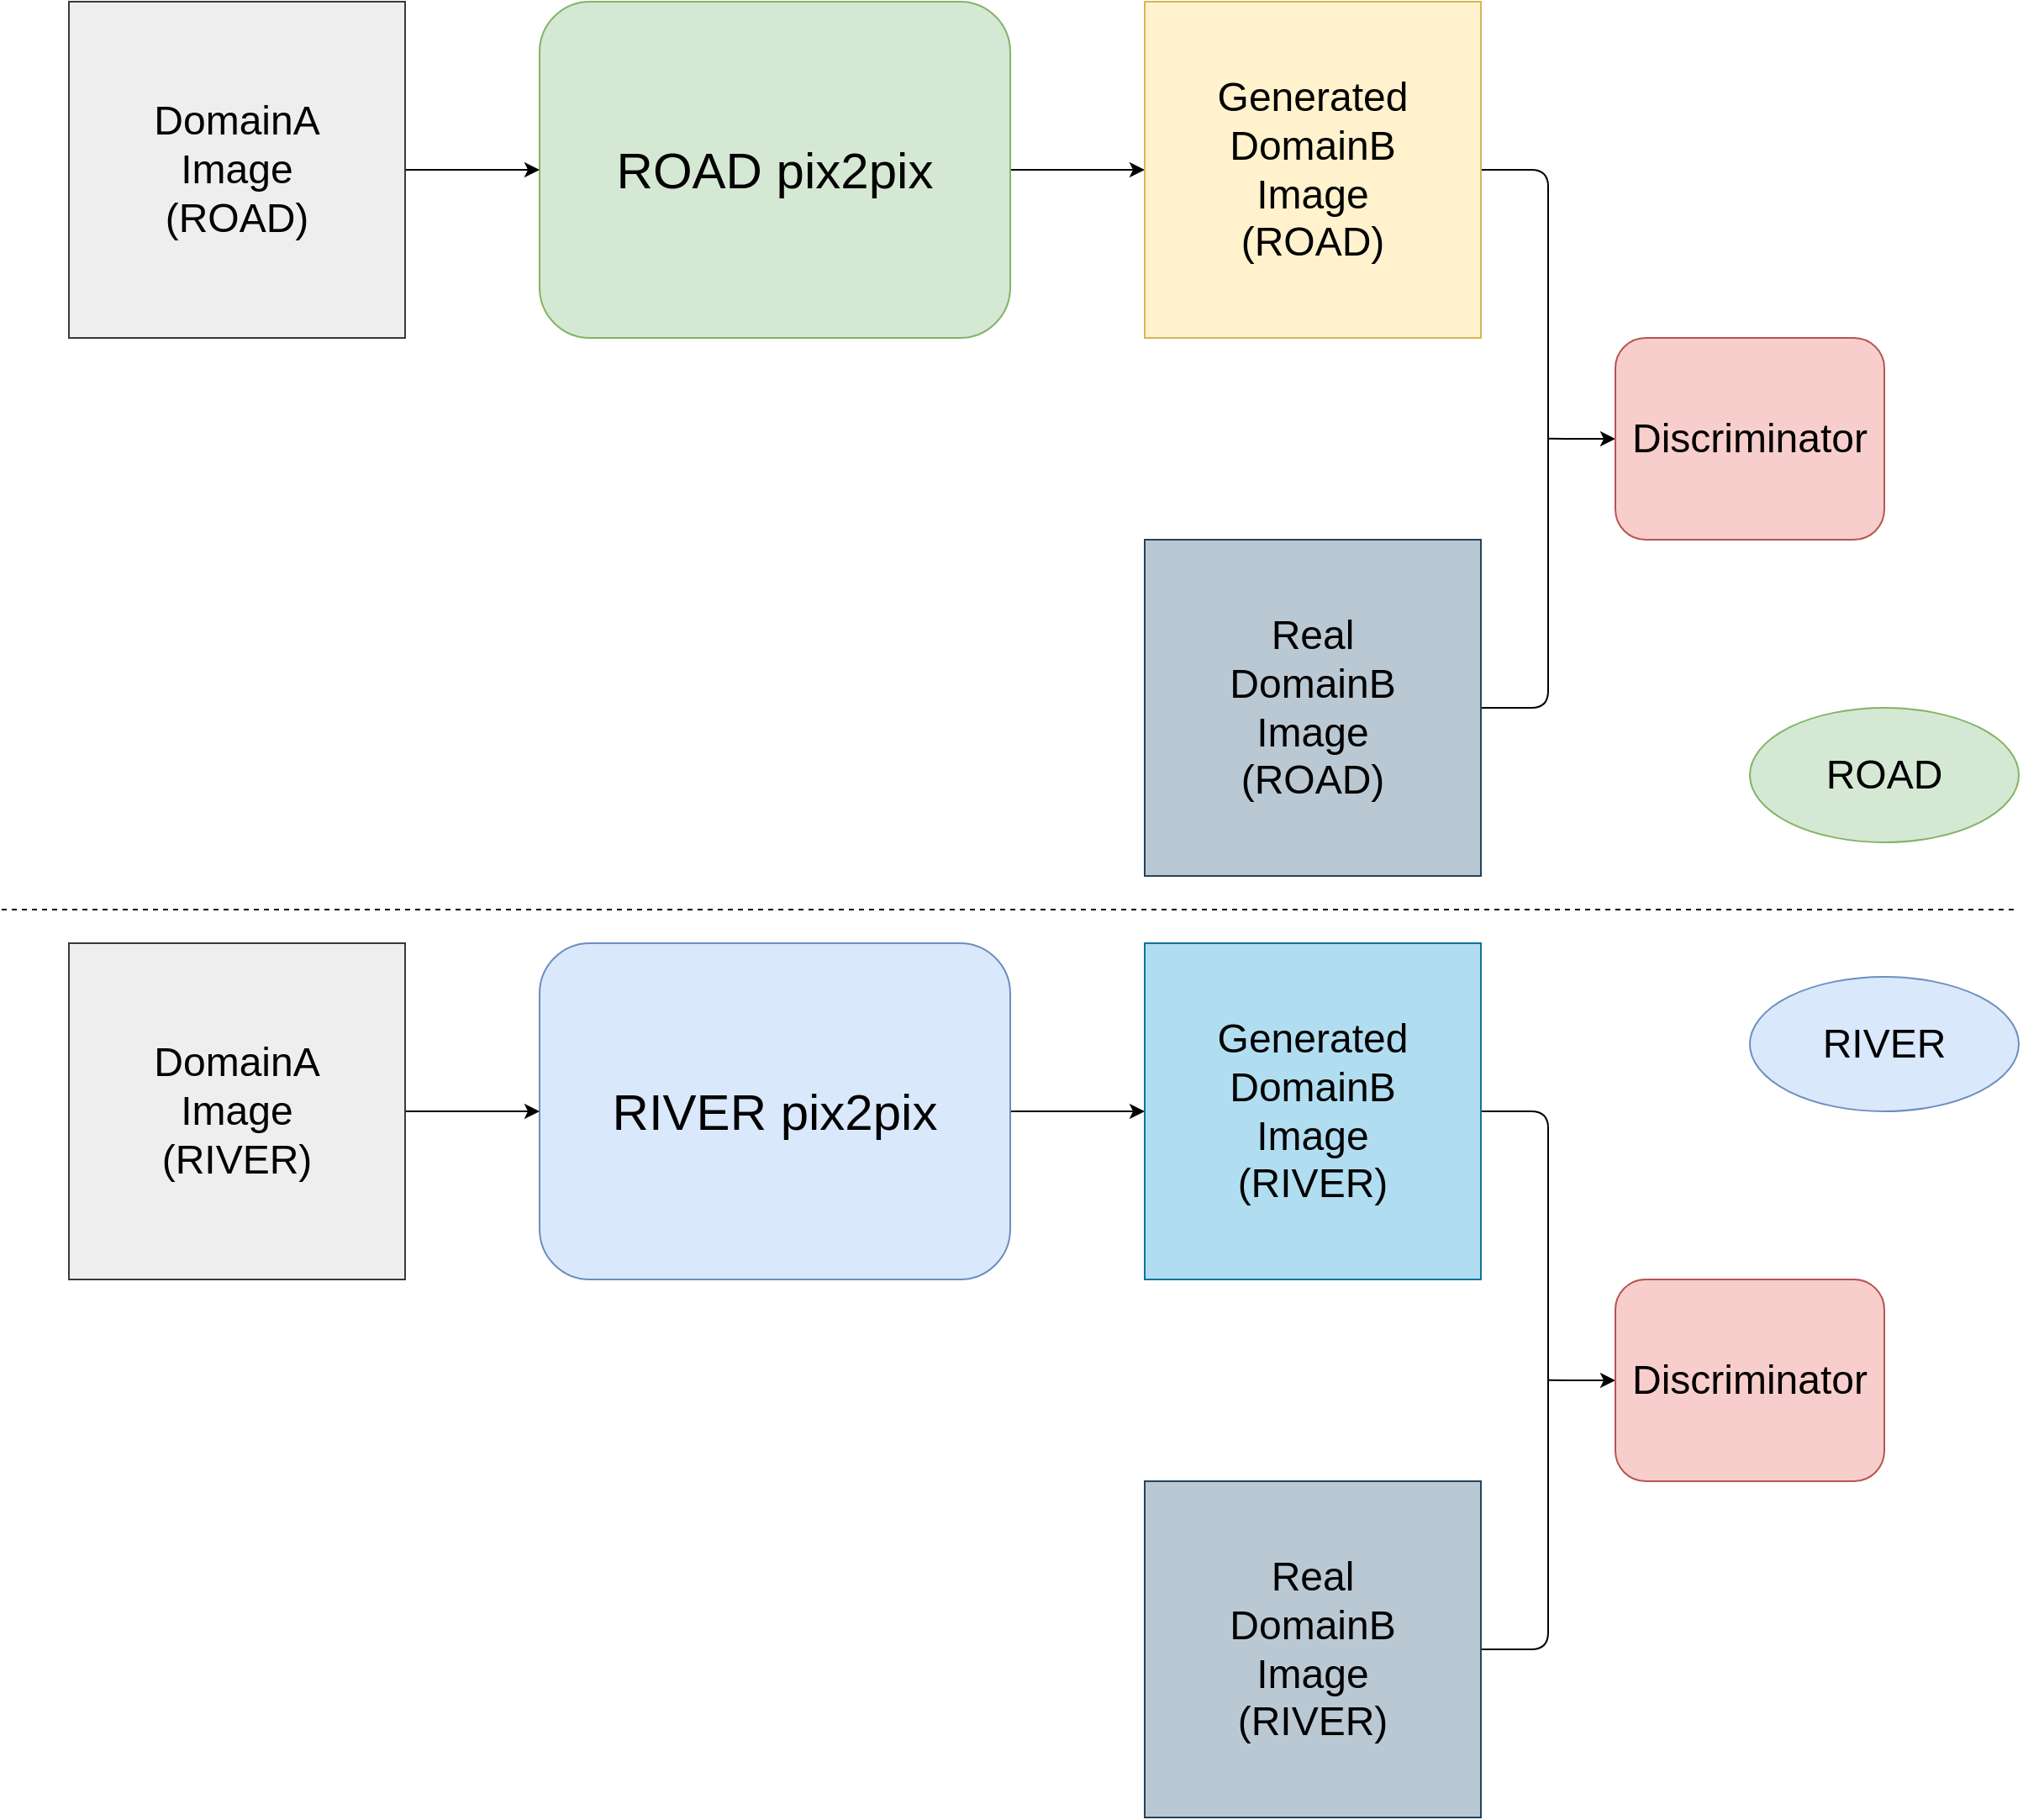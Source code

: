 <mxfile>
    <diagram id="oj01yfjUfmiqW-biaFMn" name="Page-1">
        <mxGraphModel dx="1248" dy="800" grid="1" gridSize="10" guides="1" tooltips="1" connect="1" arrows="1" fold="1" page="1" pageScale="1" pageWidth="827" pageHeight="1169" math="0" shadow="0">
            <root>
                <mxCell id="0"/>
                <mxCell id="1" parent="0"/>
                <mxCell id="6" style="edgeStyle=none;html=1;exitX=1;exitY=0.5;exitDx=0;exitDy=0;entryX=0;entryY=0.5;entryDx=0;entryDy=0;fontSize=24;shadow=0;" parent="1" source="2" target="5" edge="1">
                    <mxGeometry relative="1" as="geometry"/>
                </mxCell>
                <mxCell id="2" value="&lt;font style=&quot;font-size: 30px;&quot;&gt;ROAD pix2pix&lt;/font&gt;" style="rounded=1;whiteSpace=wrap;html=1;fillColor=#d5e8d4;strokeColor=#82b366;shadow=0;" parent="1" vertex="1">
                    <mxGeometry x="320" y="40" width="280" height="200" as="geometry"/>
                </mxCell>
                <mxCell id="4" style="edgeStyle=none;html=1;exitX=1;exitY=0.5;exitDx=0;exitDy=0;entryX=0;entryY=0.5;entryDx=0;entryDy=0;fontSize=24;shadow=0;" parent="1" source="3" target="2" edge="1">
                    <mxGeometry relative="1" as="geometry"/>
                </mxCell>
                <mxCell id="3" value="DomainA&lt;br&gt;Image&lt;br&gt;(ROAD)" style="whiteSpace=wrap;html=1;aspect=fixed;fontSize=24;fillColor=#eeeeee;strokeColor=#36393d;shadow=0;" parent="1" vertex="1">
                    <mxGeometry x="40" y="40" width="200" height="200" as="geometry"/>
                </mxCell>
                <mxCell id="9" style="edgeStyle=orthogonalEdgeStyle;html=1;exitX=1;exitY=0.5;exitDx=0;exitDy=0;entryX=1;entryY=0.5;entryDx=0;entryDy=0;fontSize=24;startArrow=none;startFill=0;shadow=0;endArrow=none;endFill=0;" parent="1" source="5" target="7" edge="1">
                    <mxGeometry relative="1" as="geometry">
                        <Array as="points">
                            <mxPoint x="920" y="140"/>
                            <mxPoint x="920" y="460"/>
                        </Array>
                    </mxGeometry>
                </mxCell>
                <mxCell id="5" value="Generated&lt;br&gt;DomainB&lt;br&gt;Image&lt;br&gt;(ROAD)" style="whiteSpace=wrap;html=1;aspect=fixed;fontSize=24;fillColor=#fff2cc;strokeColor=#d6b656;shadow=0;" parent="1" vertex="1">
                    <mxGeometry x="680" y="40" width="200" height="200" as="geometry"/>
                </mxCell>
                <mxCell id="7" value="Real&lt;br&gt;DomainB&lt;br&gt;Image&lt;br&gt;(ROAD)" style="whiteSpace=wrap;html=1;aspect=fixed;fontSize=24;fillColor=#bac8d3;strokeColor=#23445d;shadow=0;" parent="1" vertex="1">
                    <mxGeometry x="680" y="360" width="200" height="200" as="geometry"/>
                </mxCell>
                <mxCell id="18" style="edgeStyle=orthogonalEdgeStyle;html=1;exitX=0;exitY=0.5;exitDx=0;exitDy=0;shadow=0;fontSize=24;startArrow=classic;startFill=1;endArrow=none;endFill=0;" parent="1" source="16" edge="1">
                    <mxGeometry relative="1" as="geometry">
                        <mxPoint x="920" y="299.909" as="targetPoint"/>
                    </mxGeometry>
                </mxCell>
                <mxCell id="16" value="Discriminator" style="rounded=1;whiteSpace=wrap;html=1;shadow=0;fontSize=24;fillColor=#f8cecc;strokeColor=#b85450;align=center;" parent="1" vertex="1">
                    <mxGeometry x="960" y="240" width="160" height="120" as="geometry"/>
                </mxCell>
                <mxCell id="19" style="edgeStyle=none;html=1;exitX=1;exitY=0.5;exitDx=0;exitDy=0;entryX=0;entryY=0.5;entryDx=0;entryDy=0;fontSize=24;shadow=0;" edge="1" source="20" target="24" parent="1">
                    <mxGeometry relative="1" as="geometry"/>
                </mxCell>
                <mxCell id="20" value="&lt;font style=&quot;font-size: 30px;&quot;&gt;RIVER pix2pix&lt;/font&gt;" style="rounded=1;whiteSpace=wrap;html=1;fillColor=#dae8fc;strokeColor=#6c8ebf;shadow=0;" vertex="1" parent="1">
                    <mxGeometry x="320" y="600" width="280" height="200" as="geometry"/>
                </mxCell>
                <mxCell id="21" style="edgeStyle=none;html=1;exitX=1;exitY=0.5;exitDx=0;exitDy=0;entryX=0;entryY=0.5;entryDx=0;entryDy=0;fontSize=24;shadow=0;" edge="1" source="22" target="20" parent="1">
                    <mxGeometry relative="1" as="geometry"/>
                </mxCell>
                <mxCell id="22" value="DomainA&lt;br&gt;Image&lt;br&gt;(RIVER)" style="whiteSpace=wrap;html=1;aspect=fixed;fontSize=24;fillColor=#eeeeee;strokeColor=#36393d;shadow=0;" vertex="1" parent="1">
                    <mxGeometry x="40" y="600" width="200" height="200" as="geometry"/>
                </mxCell>
                <mxCell id="23" style="edgeStyle=orthogonalEdgeStyle;html=1;exitX=1;exitY=0.5;exitDx=0;exitDy=0;entryX=1;entryY=0.5;entryDx=0;entryDy=0;fontSize=24;startArrow=none;startFill=0;shadow=0;endArrow=none;endFill=0;" edge="1" source="24" target="25" parent="1">
                    <mxGeometry relative="1" as="geometry">
                        <Array as="points">
                            <mxPoint x="920" y="700"/>
                            <mxPoint x="920" y="1020"/>
                        </Array>
                    </mxGeometry>
                </mxCell>
                <mxCell id="24" value="Generated&lt;br&gt;DomainB&lt;br&gt;Image&lt;br&gt;(RIVER)" style="whiteSpace=wrap;html=1;aspect=fixed;fontSize=24;fillColor=#b1ddf0;strokeColor=#10739e;shadow=0;" vertex="1" parent="1">
                    <mxGeometry x="680" y="600" width="200" height="200" as="geometry"/>
                </mxCell>
                <mxCell id="25" value="Real&lt;br&gt;DomainB&lt;br&gt;Image&lt;br&gt;(RIVER)" style="whiteSpace=wrap;html=1;aspect=fixed;fontSize=24;fillColor=#bac8d3;strokeColor=#23445d;shadow=0;" vertex="1" parent="1">
                    <mxGeometry x="680" y="920" width="200" height="200" as="geometry"/>
                </mxCell>
                <mxCell id="26" style="edgeStyle=orthogonalEdgeStyle;html=1;exitX=0;exitY=0.5;exitDx=0;exitDy=0;shadow=0;fontSize=24;startArrow=classic;startFill=1;endArrow=none;endFill=0;" edge="1" source="27" parent="1">
                    <mxGeometry relative="1" as="geometry">
                        <mxPoint x="920" y="859.909" as="targetPoint"/>
                    </mxGeometry>
                </mxCell>
                <mxCell id="27" value="Discriminator" style="rounded=1;whiteSpace=wrap;html=1;shadow=0;fontSize=24;fillColor=#f8cecc;strokeColor=#b85450;align=center;" vertex="1" parent="1">
                    <mxGeometry x="960" y="800" width="160" height="120" as="geometry"/>
                </mxCell>
                <mxCell id="28" value="" style="endArrow=none;dashed=1;html=1;" edge="1" parent="1">
                    <mxGeometry width="50" height="50" relative="1" as="geometry">
                        <mxPoint y="580" as="sourcePoint"/>
                        <mxPoint x="1200" y="580" as="targetPoint"/>
                    </mxGeometry>
                </mxCell>
                <mxCell id="30" value="ROAD" style="ellipse;whiteSpace=wrap;html=1;fontSize=24;fillColor=#d5e8d4;strokeColor=#82b366;" vertex="1" parent="1">
                    <mxGeometry x="1040" y="460" width="160" height="80" as="geometry"/>
                </mxCell>
                <mxCell id="31" value="RIVER" style="ellipse;whiteSpace=wrap;html=1;fontSize=24;fillColor=#dae8fc;strokeColor=#6c8ebf;" vertex="1" parent="1">
                    <mxGeometry x="1040" y="620" width="160" height="80" as="geometry"/>
                </mxCell>
            </root>
        </mxGraphModel>
    </diagram>
</mxfile>